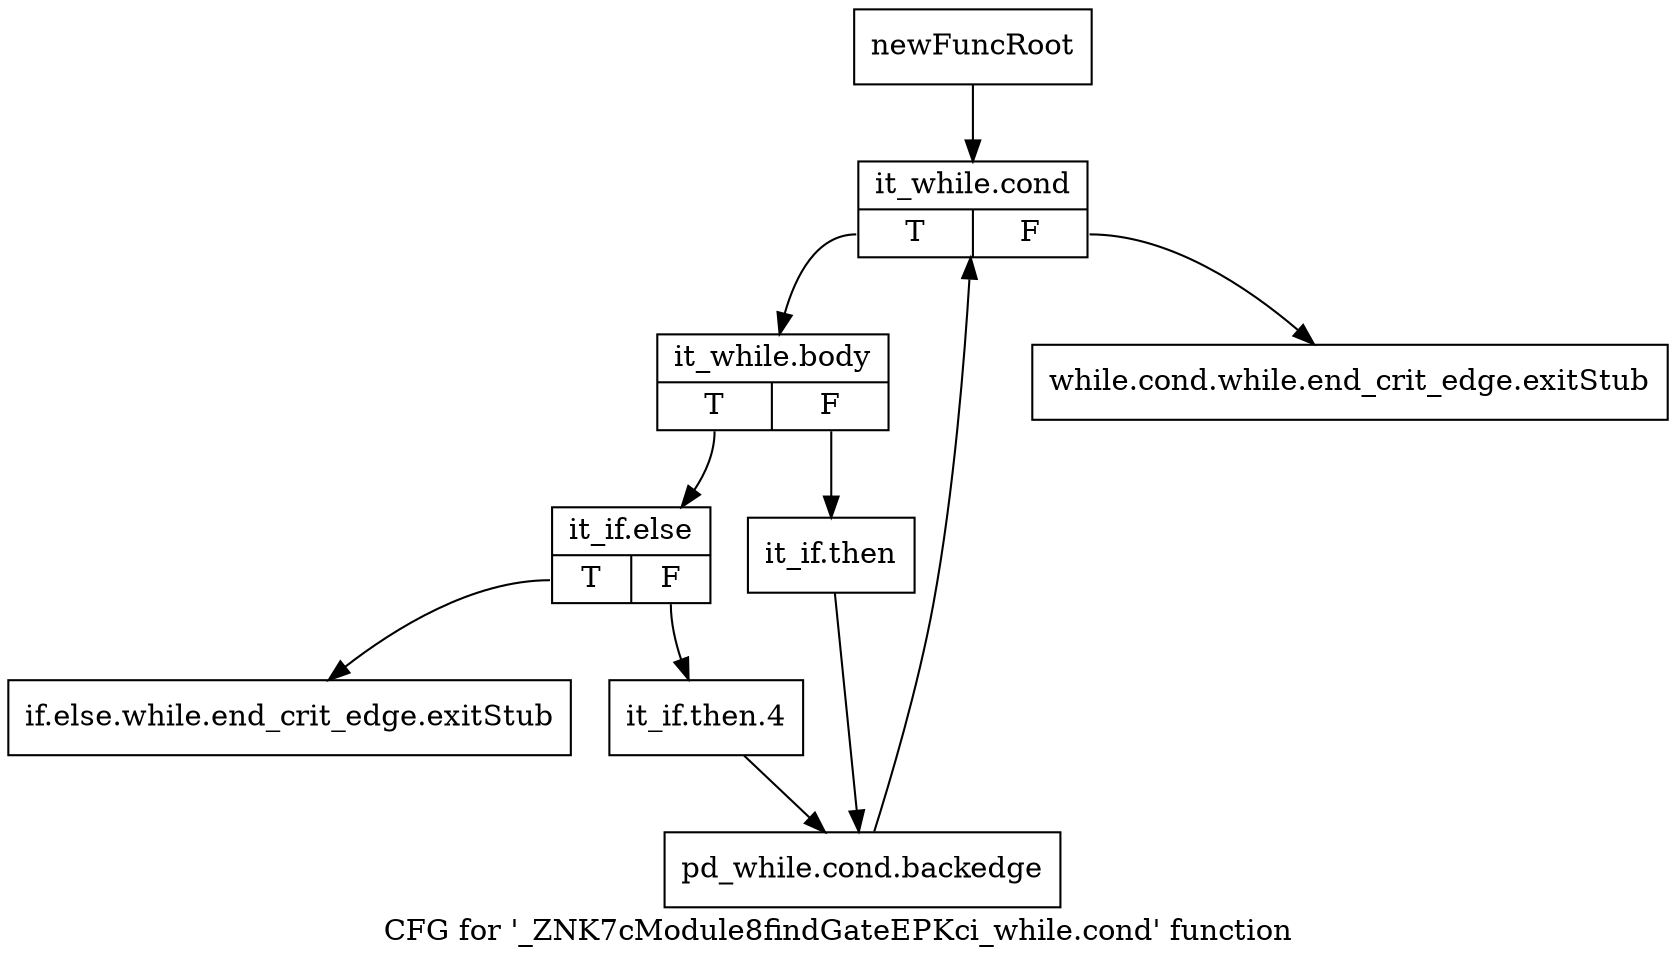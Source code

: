 digraph "CFG for '_ZNK7cModule8findGateEPKci_while.cond' function" {
	label="CFG for '_ZNK7cModule8findGateEPKci_while.cond' function";

	Node0x21363e0 [shape=record,label="{newFuncRoot}"];
	Node0x21363e0 -> Node0x21364d0;
	Node0x2136430 [shape=record,label="{while.cond.while.end_crit_edge.exitStub}"];
	Node0x2136480 [shape=record,label="{if.else.while.end_crit_edge.exitStub}"];
	Node0x21364d0 [shape=record,label="{it_while.cond|{<s0>T|<s1>F}}"];
	Node0x21364d0:s0 -> Node0x2136520;
	Node0x21364d0:s1 -> Node0x2136430;
	Node0x2136520 [shape=record,label="{it_while.body|{<s0>T|<s1>F}}"];
	Node0x2136520:s0 -> Node0x21365c0;
	Node0x2136520:s1 -> Node0x2136570;
	Node0x2136570 [shape=record,label="{it_if.then}"];
	Node0x2136570 -> Node0x2136660;
	Node0x21365c0 [shape=record,label="{it_if.else|{<s0>T|<s1>F}}"];
	Node0x21365c0:s0 -> Node0x2136480;
	Node0x21365c0:s1 -> Node0x2136610;
	Node0x2136610 [shape=record,label="{it_if.then.4}"];
	Node0x2136610 -> Node0x2136660;
	Node0x2136660 [shape=record,label="{pd_while.cond.backedge}"];
	Node0x2136660 -> Node0x21364d0;
}
